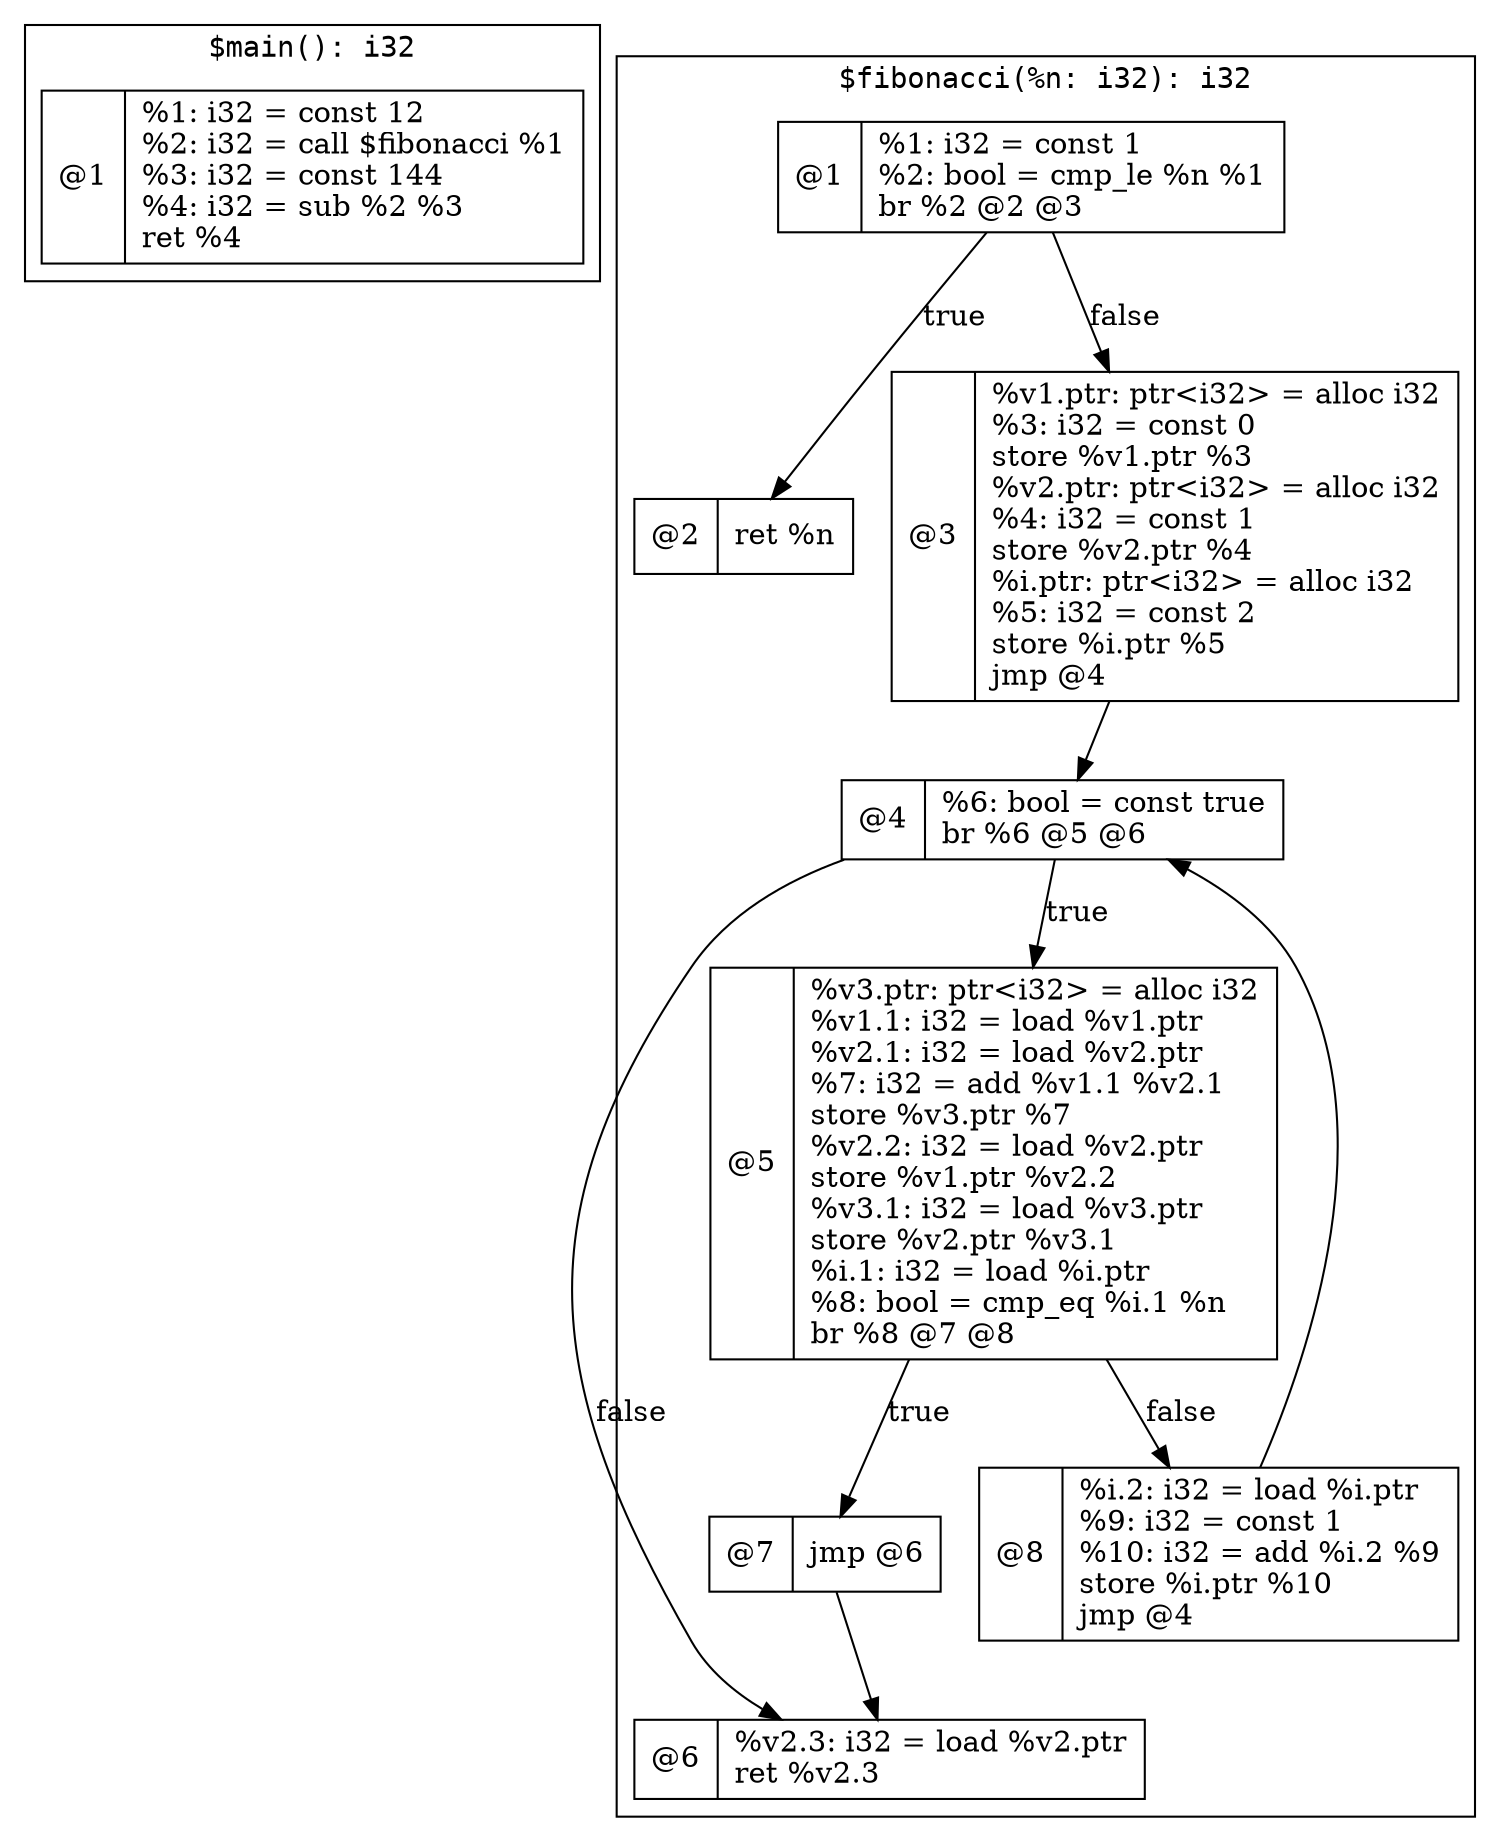 digraph {
   fontname=monospace
   node [shape=record]

   subgraph cluster_0 {
      label="$main(): i32"

      "$main@1" [label="@1|%1: i32 = const 12\l%2: i32 = call $fibonacci %1\l%3: i32 = const 144\l%4: i32 = sub %2 %3\lret %4\l"]
   }

   subgraph cluster_1 {
      label="$fibonacci(%n: i32): i32"

      "$fibonacci@1" [label="@1|%1: i32 = const 1\l%2: bool = cmp_le %n %1\lbr %2 @2 @3\l"]
      "$fibonacci@1" -> "$fibonacci@2" [label="true"]
      "$fibonacci@1" -> "$fibonacci@3" [label="false"]

      "$fibonacci@2" [label="@2|ret %n\l"]

      "$fibonacci@3" [label="@3|%v1.ptr: ptr&lt;i32&gt; = alloc i32\l%3: i32 = const 0\lstore %v1.ptr %3\l%v2.ptr: ptr&lt;i32&gt; = alloc i32\l%4: i32 = const 1\lstore %v2.ptr %4\l%i.ptr: ptr&lt;i32&gt; = alloc i32\l%5: i32 = const 2\lstore %i.ptr %5\ljmp @4\l"]
      "$fibonacci@3" -> "$fibonacci@4"

      "$fibonacci@4" [label="@4|%6: bool = const true\lbr %6 @5 @6\l"]
      "$fibonacci@4" -> "$fibonacci@5" [label="true"]
      "$fibonacci@4" -> "$fibonacci@6" [label="false"]

      "$fibonacci@5" [label="@5|%v3.ptr: ptr&lt;i32&gt; = alloc i32\l%v1.1: i32 = load %v1.ptr\l%v2.1: i32 = load %v2.ptr\l%7: i32 = add %v1.1 %v2.1\lstore %v3.ptr %7\l%v2.2: i32 = load %v2.ptr\lstore %v1.ptr %v2.2\l%v3.1: i32 = load %v3.ptr\lstore %v2.ptr %v3.1\l%i.1: i32 = load %i.ptr\l%8: bool = cmp_eq %i.1 %n\lbr %8 @7 @8\l"]
      "$fibonacci@5" -> "$fibonacci@7" [label="true"]
      "$fibonacci@5" -> "$fibonacci@8" [label="false"]

      "$fibonacci@6" [label="@6|%v2.3: i32 = load %v2.ptr\lret %v2.3\l"]

      "$fibonacci@7" [label="@7|jmp @6\l"]
      "$fibonacci@7" -> "$fibonacci@6"

      "$fibonacci@8" [label="@8|%i.2: i32 = load %i.ptr\l%9: i32 = const 1\l%10: i32 = add %i.2 %9\lstore %i.ptr %10\ljmp @4\l"]
      "$fibonacci@8" -> "$fibonacci@4"
   }
}
